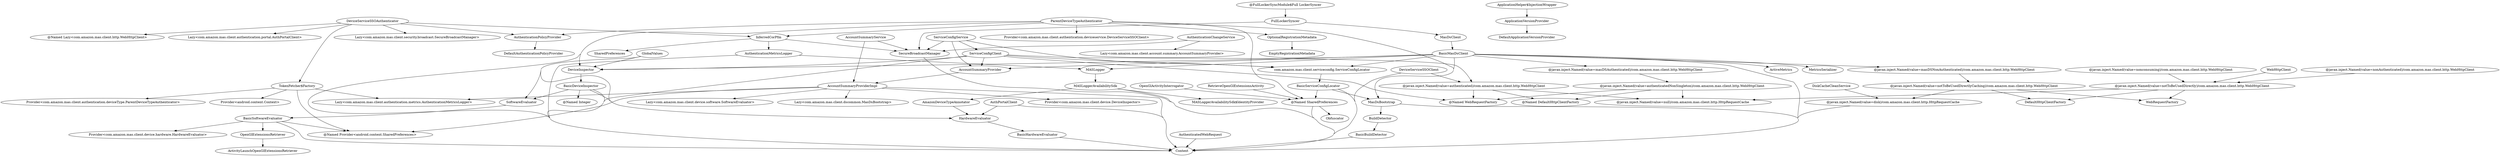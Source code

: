 digraph G1 {
  concentrate = true;
  n2 [label="@FullLockerSyncModule$Full LockerSyncer"];
  n2 -> FullLockerSyncer;
  n3 [label="@Named SharedPreferences"];
  n3 -> Context;
  n3 -> Obfuscator;
  n4 [label="@javax.inject.Named(value=authenticated)/com.amazon.mas.client.http.WebHttpClient"];
  n5 [label="@Named DefaultHttpClientFactory"];
  n4 -> n5;
  n6 [label="@Named WebRequestFactory"];
  n4 -> n6;
  n7 [label="@javax.inject.Named(value=null)/com.amazon.mas.client.http.HttpRequestCache"];
  n4 -> n7;
  n8 [label="@javax.inject.Named(value=authenticatedNonSingleton)/com.amazon.mas.client.http.WebHttpClient"];
  n8 -> n5;
  n8 -> n6;
  n8 -> n7;
  n9 [label="@javax.inject.Named(value=disk)/com.amazon.mas.client.http.HttpRequestCache"];
  n9 -> Context;
  n10 [label="@javax.inject.Named(value=masDSAuthenticated)/com.amazon.mas.client.http.WebHttpClient"];
  n10 -> n8;
  n11 [label="@javax.inject.Named(value=masDSNonAuthenticated)/com.amazon.mas.client.http.WebHttpClient"];
  n12 [label="@javax.inject.Named(value=notToBeUsedDirectlyCaching)/com.amazon.mas.client.http.WebHttpClient"];
  n11 -> n12;
  n13 [label="@javax.inject.Named(value=nonAuthenticated)/com.amazon.mas.client.http.WebHttpClient"];
  n14 [label="@javax.inject.Named(value=notToBeUsedDirectly)/com.amazon.mas.client.http.WebHttpClient"];
  n13 -> n14;
  n15 [label="@javax.inject.Named(value=nonconsuming)/com.amazon.mas.client.http.WebHttpClient"];
  n15 -> n14;
  n14 -> n7;
  n14 -> DefaultHttpClientFactory;
  n14 -> WebRequestFactory;
  n12 -> n9;
  n12 -> DefaultHttpClientFactory;
  n12 -> WebRequestFactory;
  AccountSummaryProvider -> AccountSummaryProviderImpl;
  n16 [label="@Named Provider<android.content.SharedPreferences>"];
  AccountSummaryProviderImpl -> n16;
  n17 [label="Provider<com.amazon.mas.client.device.DeviceInspector>"];
  AccountSummaryProviderImpl -> n17;
  n18 [label="Lazy<com.amazon.mas.client.authentication.metrics.AuthenticationMetricsLogger>"];
  AccountSummaryProviderImpl -> n18;
  n19 [label="Lazy<com.amazon.mas.client.device.software.SoftwareEvaluator>"];
  AccountSummaryProviderImpl -> n19;
  n20 [label="Lazy<com.amazon.mas.client.dscommon.MasDsBootstrap>"];
  AccountSummaryProviderImpl -> n20;
  AccountSummaryProviderImpl -> Context;
  AccountSummaryService -> AccountSummaryProviderImpl;
  AccountSummaryService -> SecureBroadcastManager;
  AmazonDeviceTypeAnnotator -> HardwareEvaluator;
  n21 [label="ApplicationHelper$InjectionWrapper"];
  n21 -> ApplicationVersionProvider;
  ApplicationVersionProvider -> DefaultApplicationVersionProvider;
  AuthPortalClient -> Context;
  AuthPortalClient -> HardwareEvaluator;
  AuthenticatedWebRequest -> Context;
  AuthenticationChangeService -> SecureBroadcastManager;
  n22 [label="Lazy<com.amazon.mas.client.account.summary.AccountSummaryProvider>"];
  AuthenticationChangeService -> n22;
  AuthenticationMetricsLogger -> MASLogger;
  AuthenticationMetricsLogger -> Context;
  AuthenticationPolicyProvider -> DefaultAuthenticationPolicyProvider;
  BasicBuildDetector -> Context;
  n23 [label="@Named Integer"];
  BasicDeviceInspector -> n23;
  BasicDeviceInspector -> Context;
  BasicDeviceInspector -> HardwareEvaluator;
  BasicDeviceInspector -> SoftwareEvaluator;
  BasicHardwareEvaluator -> Context;
  BasicMasDsClient -> MasDsBootstrap;
  BasicMasDsClient -> n10;
  BasicMasDsClient -> n11;
  BasicMasDsClient -> DeviceInspector;
  BasicMasDsClient -> MASLogger;
  BasicMasDsClient -> ActiveMetrics;
  BasicMasDsClient -> Context;
  BasicMasDsClient -> AccountSummaryProvider;
  BasicMasDsClient -> MetricsSerializer;
  n24 [label="com.amazon.mas.client.serviceconfig.ServiceConfigLocator"];
  BasicMasDsClient -> n24;
  BasicServiceConfigLocator -> MasDsBootstrap;
  BasicServiceConfigLocator -> n3;
  BasicServiceConfigLocator -> Context;
  BasicSoftwareEvaluator -> n16;
  n25 [label="Provider<com.amazon.mas.client.device.hardware.HardwareEvaluator>"];
  BasicSoftwareEvaluator -> n25;
  BasicSoftwareEvaluator -> Context;
  BasicSoftwareEvaluator -> OpenGlExtensionsRetriever;
  BuildDetector -> BasicBuildDetector;
  DeviceInspector -> BasicDeviceInspector;
  DeviceServiceSSOAuthenticator -> InferredCorPfm;
  DeviceServiceSSOAuthenticator -> AuthenticationPolicyProvider;
  n26 [label="@Named Lazy<com.amazon.mas.client.http.WebHttpClient>"];
  DeviceServiceSSOAuthenticator -> n26;
  n27 [label="Lazy<com.amazon.mas.client.authentication.portal.AuthPortalClient>"];
  DeviceServiceSSOAuthenticator -> n27;
  n28 [label="Lazy<com.amazon.mas.client.security.broadcast.SecureBroadcastManager>"];
  DeviceServiceSSOAuthenticator -> n28;
  n29 [label="TokenFetcher$Factory"];
  DeviceServiceSSOAuthenticator -> n29;
  DeviceServiceSSOClient -> n4;
  DeviceServiceSSOClient -> Context;
  DiskCacheCleanService -> n9;
  FullLockerSyncer -> SecureBroadcastManager;
  FullLockerSyncer -> MasDsClient;
  GlobalValues -> DeviceInspector;
  GlobalValues -> HardwareEvaluator;
  GlobalValues -> SoftwareEvaluator;
  HardwareEvaluator -> BasicHardwareEvaluator;
  InferredCorPfm -> SecureBroadcastManager;
  InferredCorPfm -> SharedPreferences;
  InferredCorPfm -> AuthenticationMetricsLogger;
  MASLogger -> MASLoggerAvailabilitySdk;
  MASLoggerAvailabilitySdk -> AmazonDeviceTypeAnnotator;
  MASLoggerAvailabilitySdk -> Context;
  n30 [label="MASLoggerAvailabilitySdk$IdentityProvider"];
  MASLoggerAvailabilitySdk -> n30;
  MasDsBootstrap -> Context;
  MasDsBootstrap -> BuildDetector;
  MasDsClient -> BasicMasDsClient;
  OpenGlActivityInterrogator -> n3;
  OpenGlExtensionsRetriever -> ActivityLaunchOpenGlExtensionsRetriever;
  OptionalRegistrationMetadata -> EmptyRegistrationMetadata;
  ParentDeviceTypeAuthenticator -> InferredCorPfm;
  ParentDeviceTypeAuthenticator -> MasDsBootstrap;
  ParentDeviceTypeAuthenticator -> AuthenticationPolicyProvider;
  ParentDeviceTypeAuthenticator -> OptionalRegistrationMetadata;
  ParentDeviceTypeAuthenticator -> DeviceInspector;
  n31 [label="Provider<com.amazon.mas.client.authentication.deviceservice.DeviceServiceSSOClient>"];
  ParentDeviceTypeAuthenticator -> n31;
  ParentDeviceTypeAuthenticator -> n3;
  ParentDeviceTypeAuthenticator -> Context;
  RetrieveOpenGlExtensionsActivity -> n3;
  SecureBroadcastManager -> Context;
  ServiceConfigClient -> n4;
  ServiceConfigClient -> n6;
  ServiceConfigClient -> DeviceInspector;
  ServiceConfigClient -> Context;
  ServiceConfigClient -> AccountSummaryProvider;
  ServiceConfigClient -> n24;
  ServiceConfigService -> SecureBroadcastManager;
  ServiceConfigService -> ServiceConfigClient;
  ServiceConfigService -> AccountSummaryProvider;
  ServiceConfigService -> n24;
  SoftwareEvaluator -> BasicSoftwareEvaluator;
  n29 -> n16;
  n32 [label="Provider<android.content.Context>"];
  n29 -> n32;
  n33 [label="Provider<com.amazon.mas.client.authentication.deviceType.ParentDeviceTypeAuthenticator>"];
  n29 -> n33;
  n29 -> n18;
  WebHttpClient -> n14;
  n24 -> BasicServiceConfigLocator;
}
